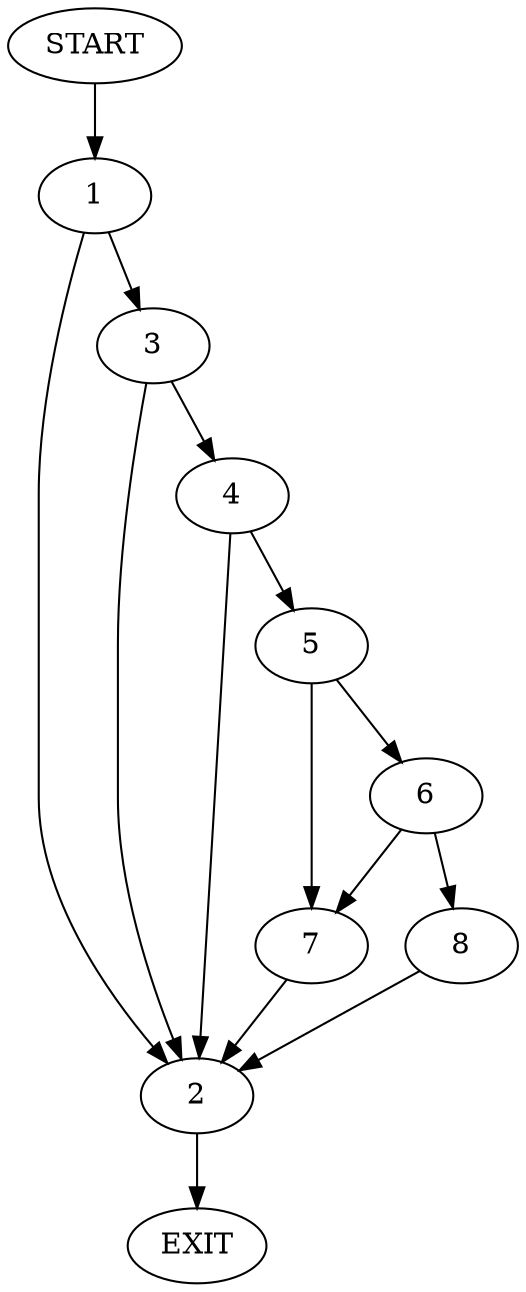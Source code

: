 digraph {
0 [label="START"]
9 [label="EXIT"]
0 -> 1
1 -> 2
1 -> 3
3 -> 4
3 -> 2
2 -> 9
4 -> 2
4 -> 5
5 -> 6
5 -> 7
6 -> 8
6 -> 7
7 -> 2
8 -> 2
}
